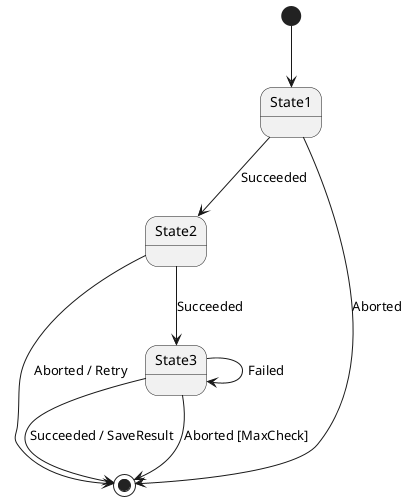 @startuml
[*] --> State1
State1 --> State2 : Succeeded
State1 --> [*] : Aborted
State2 --> State3 : Succeeded
State2 --> [*] : Aborted / Retry
State3 --> [*] : Succeeded / SaveResult
State3 --> [*] : Aborted [MaxCheck]
State3 --> State3 : Failed
@enduml
